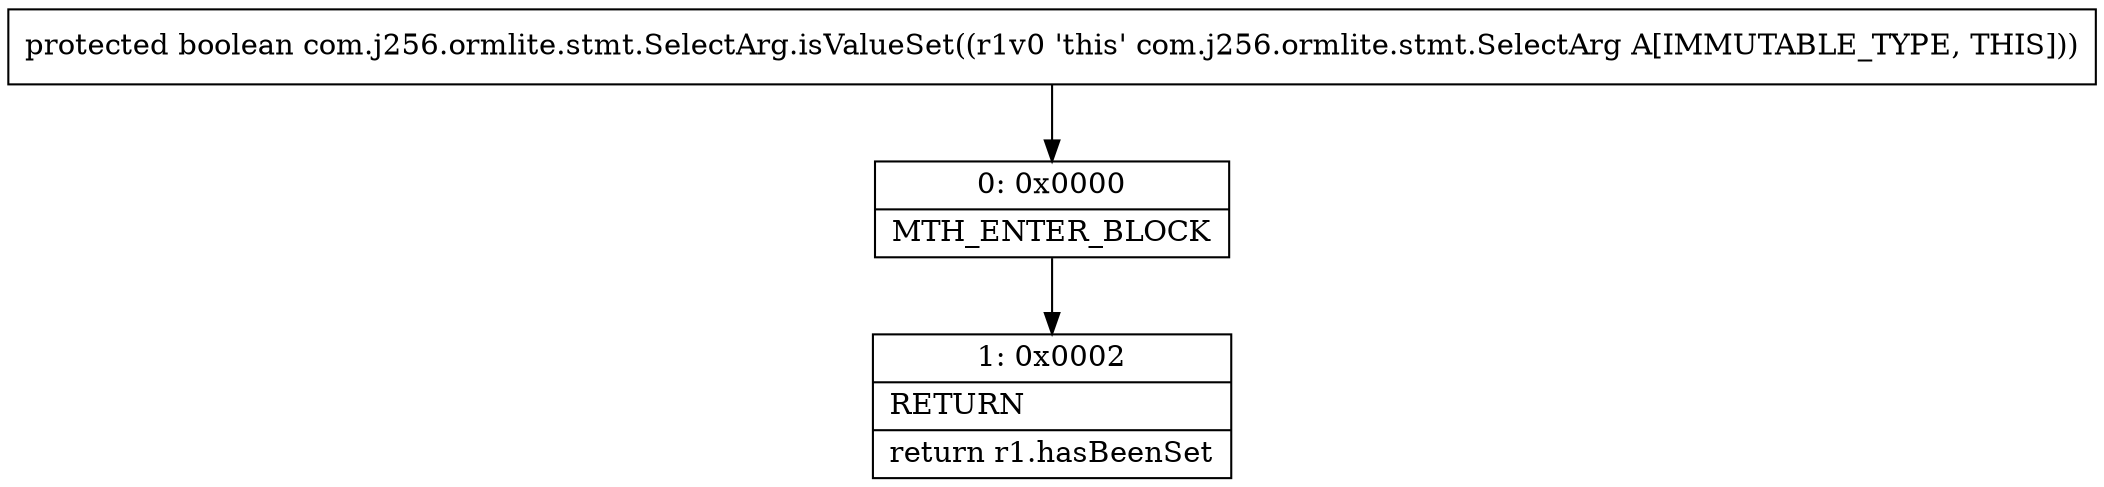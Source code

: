 digraph "CFG forcom.j256.ormlite.stmt.SelectArg.isValueSet()Z" {
Node_0 [shape=record,label="{0\:\ 0x0000|MTH_ENTER_BLOCK\l}"];
Node_1 [shape=record,label="{1\:\ 0x0002|RETURN\l|return r1.hasBeenSet\l}"];
MethodNode[shape=record,label="{protected boolean com.j256.ormlite.stmt.SelectArg.isValueSet((r1v0 'this' com.j256.ormlite.stmt.SelectArg A[IMMUTABLE_TYPE, THIS])) }"];
MethodNode -> Node_0;
Node_0 -> Node_1;
}

